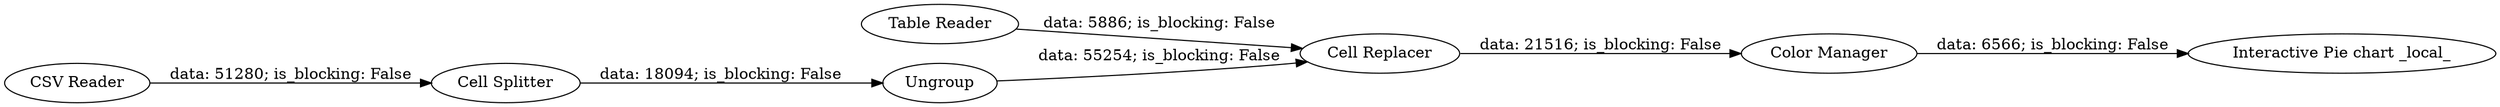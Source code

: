 digraph {
	"1940809995553855364_7" [label="Cell Splitter"]
	"1940809995553855364_4" [label=Ungroup]
	"1940809995553855364_14" [label="Color Manager"]
	"1940809995553855364_9" [label="Cell Replacer"]
	"1940809995553855364_2" [label="CSV Reader"]
	"1940809995553855364_1" [label="Table Reader"]
	"1940809995553855364_13" [label="Interactive Pie chart _local_"]
	"1940809995553855364_2" -> "1940809995553855364_7" [label="data: 51280; is_blocking: False"]
	"1940809995553855364_7" -> "1940809995553855364_4" [label="data: 18094; is_blocking: False"]
	"1940809995553855364_4" -> "1940809995553855364_9" [label="data: 55254; is_blocking: False"]
	"1940809995553855364_9" -> "1940809995553855364_14" [label="data: 21516; is_blocking: False"]
	"1940809995553855364_1" -> "1940809995553855364_9" [label="data: 5886; is_blocking: False"]
	"1940809995553855364_14" -> "1940809995553855364_13" [label="data: 6566; is_blocking: False"]
	rankdir=LR
}
